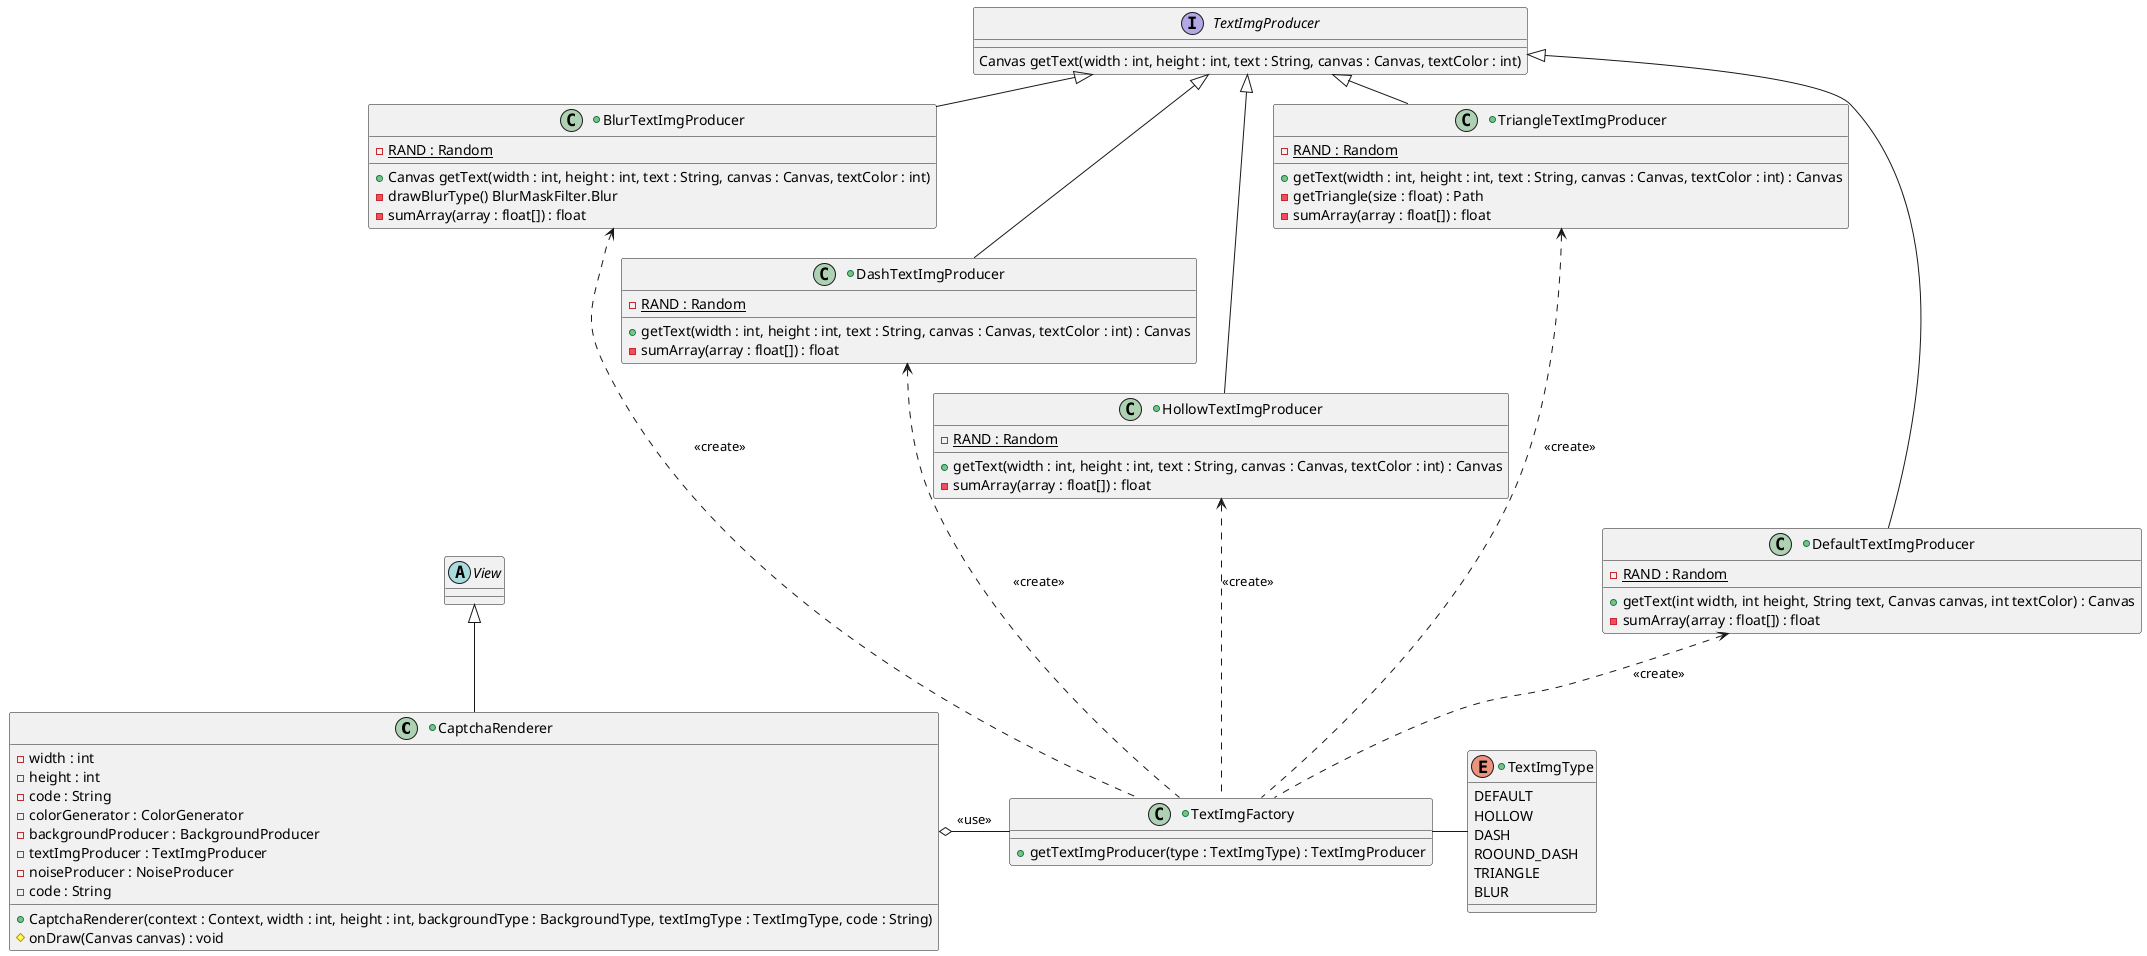 @startuml

CaptchaRenderer o- TextImgFactory : <<use>>

TextImgFactory - TextImgType
BlurTextImgProducer <.. TextImgFactory : <<create>>
DashTextImgProducer <.. TextImgFactory : <<create>>
DefaultTextImgProducer <.. TextImgFactory : <<create>>
HollowTextImgProducer <.. TextImgFactory : <<create>>
TriangleTextImgProducer <.. TextImgFactory : <<create>>
TextImgProducer <|- BlurTextImgProducer
TextImgProducer <|- DashTextImgProducer
TextImgProducer <|--- DefaultTextImgProducer
TextImgProducer <|- HollowTextImgProducer
TextImgProducer <|- TriangleTextImgProducer

abstract class View{
}

View <|-- CaptchaRenderer

+class CaptchaRenderer{

-width : int
-height : int
-code : String
-colorGenerator : ColorGenerator
-backgroundProducer : BackgroundProducer
-textImgProducer : TextImgProducer
-noiseProducer : NoiseProducer
-code : String

+CaptchaRenderer(context : Context, width : int, height : int, backgroundType : BackgroundType, textImgType : TextImgType, code : String)
#onDraw(Canvas canvas) : void
}

+class TextImgFactory{
+ getTextImgProducer(type : TextImgType) : TextImgProducer
}

+enum TextImgType{
DEFAULT
HOLLOW
DASH
ROOUND_DASH
TRIANGLE
BLUR
}

+class BlurTextImgProducer{
-{static}RAND : Random

+Canvas getText(width : int, height : int, text : String, canvas : Canvas, textColor : int)
-drawBlurType() BlurMaskFilter.Blur
-sumArray(array : float[]) : float
}

+class DashTextImgProducer{
-{static}RAND : Random

+getText(width : int, height : int, text : String, canvas : Canvas, textColor : int) : Canvas
-sumArray(array : float[]) : float
}

+class DefaultTextImgProducer{
-{static}RAND : Random

+getText(int width, int height, String text, Canvas canvas, int textColor) : Canvas
-sumArray(array : float[]) : float
}

+class HollowTextImgProducer{
-{static}RAND : Random

+getText(width : int, height : int, text : String, canvas : Canvas, textColor : int) : Canvas
-sumArray(array : float[]) : float
}

+class TriangleTextImgProducer{
-{static}RAND : Random

+getText(width : int, height : int, text : String, canvas : Canvas, textColor : int) : Canvas
-getTriangle(size : float) : Path
-sumArray(array : float[]) : float
}

interface TextImgProducer{
Canvas getText(width : int, height : int, text : String, canvas : Canvas, textColor : int)
}
@enduml